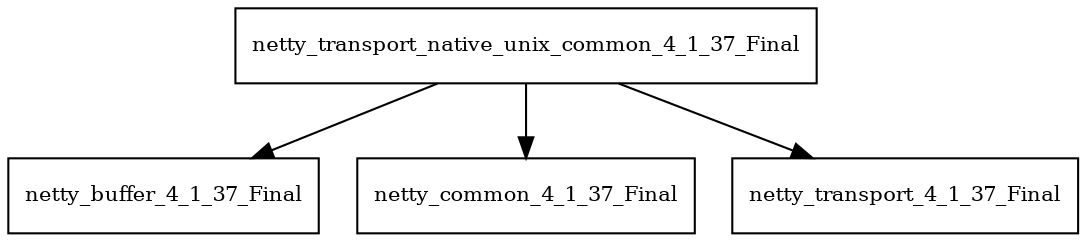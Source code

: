 digraph netty_transport_native_unix_common_4_1_37_Final_dependencies {
  node [shape = box, fontsize=10.0];
  netty_transport_native_unix_common_4_1_37_Final -> netty_buffer_4_1_37_Final;
  netty_transport_native_unix_common_4_1_37_Final -> netty_common_4_1_37_Final;
  netty_transport_native_unix_common_4_1_37_Final -> netty_transport_4_1_37_Final;
}
